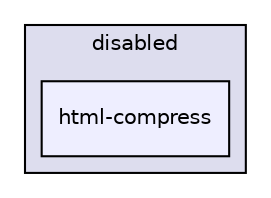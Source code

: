 digraph "modules/disabled/html-compress" {
  compound=true
  node [ fontsize="10", fontname="Helvetica"];
  edge [ labelfontsize="10", labelfontname="Helvetica"];
  subgraph clusterdir_963797e61b298ab29dc641f49fcfb6d7 {
    graph [ bgcolor="#ddddee", pencolor="black", label="disabled" fontname="Helvetica", fontsize="10", URL="dir_963797e61b298ab29dc641f49fcfb6d7.html"]
  dir_7a05d427048ff7ce60cb7b345900a9cf [shape=box, label="html-compress", style="filled", fillcolor="#eeeeff", pencolor="black", URL="dir_7a05d427048ff7ce60cb7b345900a9cf.html"];
  }
}
